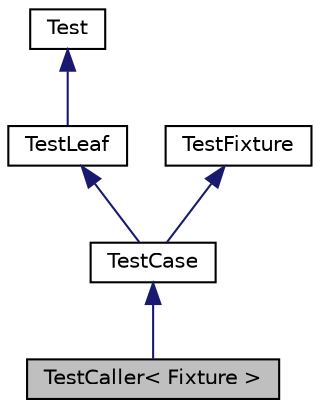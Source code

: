 digraph "TestCaller&lt; Fixture &gt;"
{
  edge [fontname="Helvetica",fontsize="10",labelfontname="Helvetica",labelfontsize="10"];
  node [fontname="Helvetica",fontsize="10",shape=record];
  Node0 [label="TestCaller\< Fixture \>",height=0.2,width=0.4,color="black", fillcolor="grey75", style="filled", fontcolor="black"];
  Node1 -> Node0 [dir="back",color="midnightblue",fontsize="10",style="solid",fontname="Helvetica"];
  Node1 [label="TestCase",height=0.2,width=0.4,color="black", fillcolor="white", style="filled",URL="$class_test_case.html",tooltip="A single test object. "];
  Node2 -> Node1 [dir="back",color="midnightblue",fontsize="10",style="solid",fontname="Helvetica"];
  Node2 [label="TestLeaf",height=0.2,width=0.4,color="black", fillcolor="white", style="filled",URL="$class_test_leaf.html",tooltip="A single test object. "];
  Node3 -> Node2 [dir="back",color="midnightblue",fontsize="10",style="solid",fontname="Helvetica"];
  Node3 [label="Test",height=0.2,width=0.4,color="black", fillcolor="white", style="filled",URL="$class_test.html",tooltip="Base class for all test objects.All test objects should be a subclass of Test. Some test objects..."];
  Node4 -> Node1 [dir="back",color="midnightblue",fontsize="10",style="solid",fontname="Helvetica"];
  Node4 [label="TestFixture",height=0.2,width=0.4,color="black", fillcolor="white", style="filled",URL="$class_test_fixture.html",tooltip="Wraps a test case with setUp and tearDown methods.A TestFixture is used to provide a common environme..."];
}
